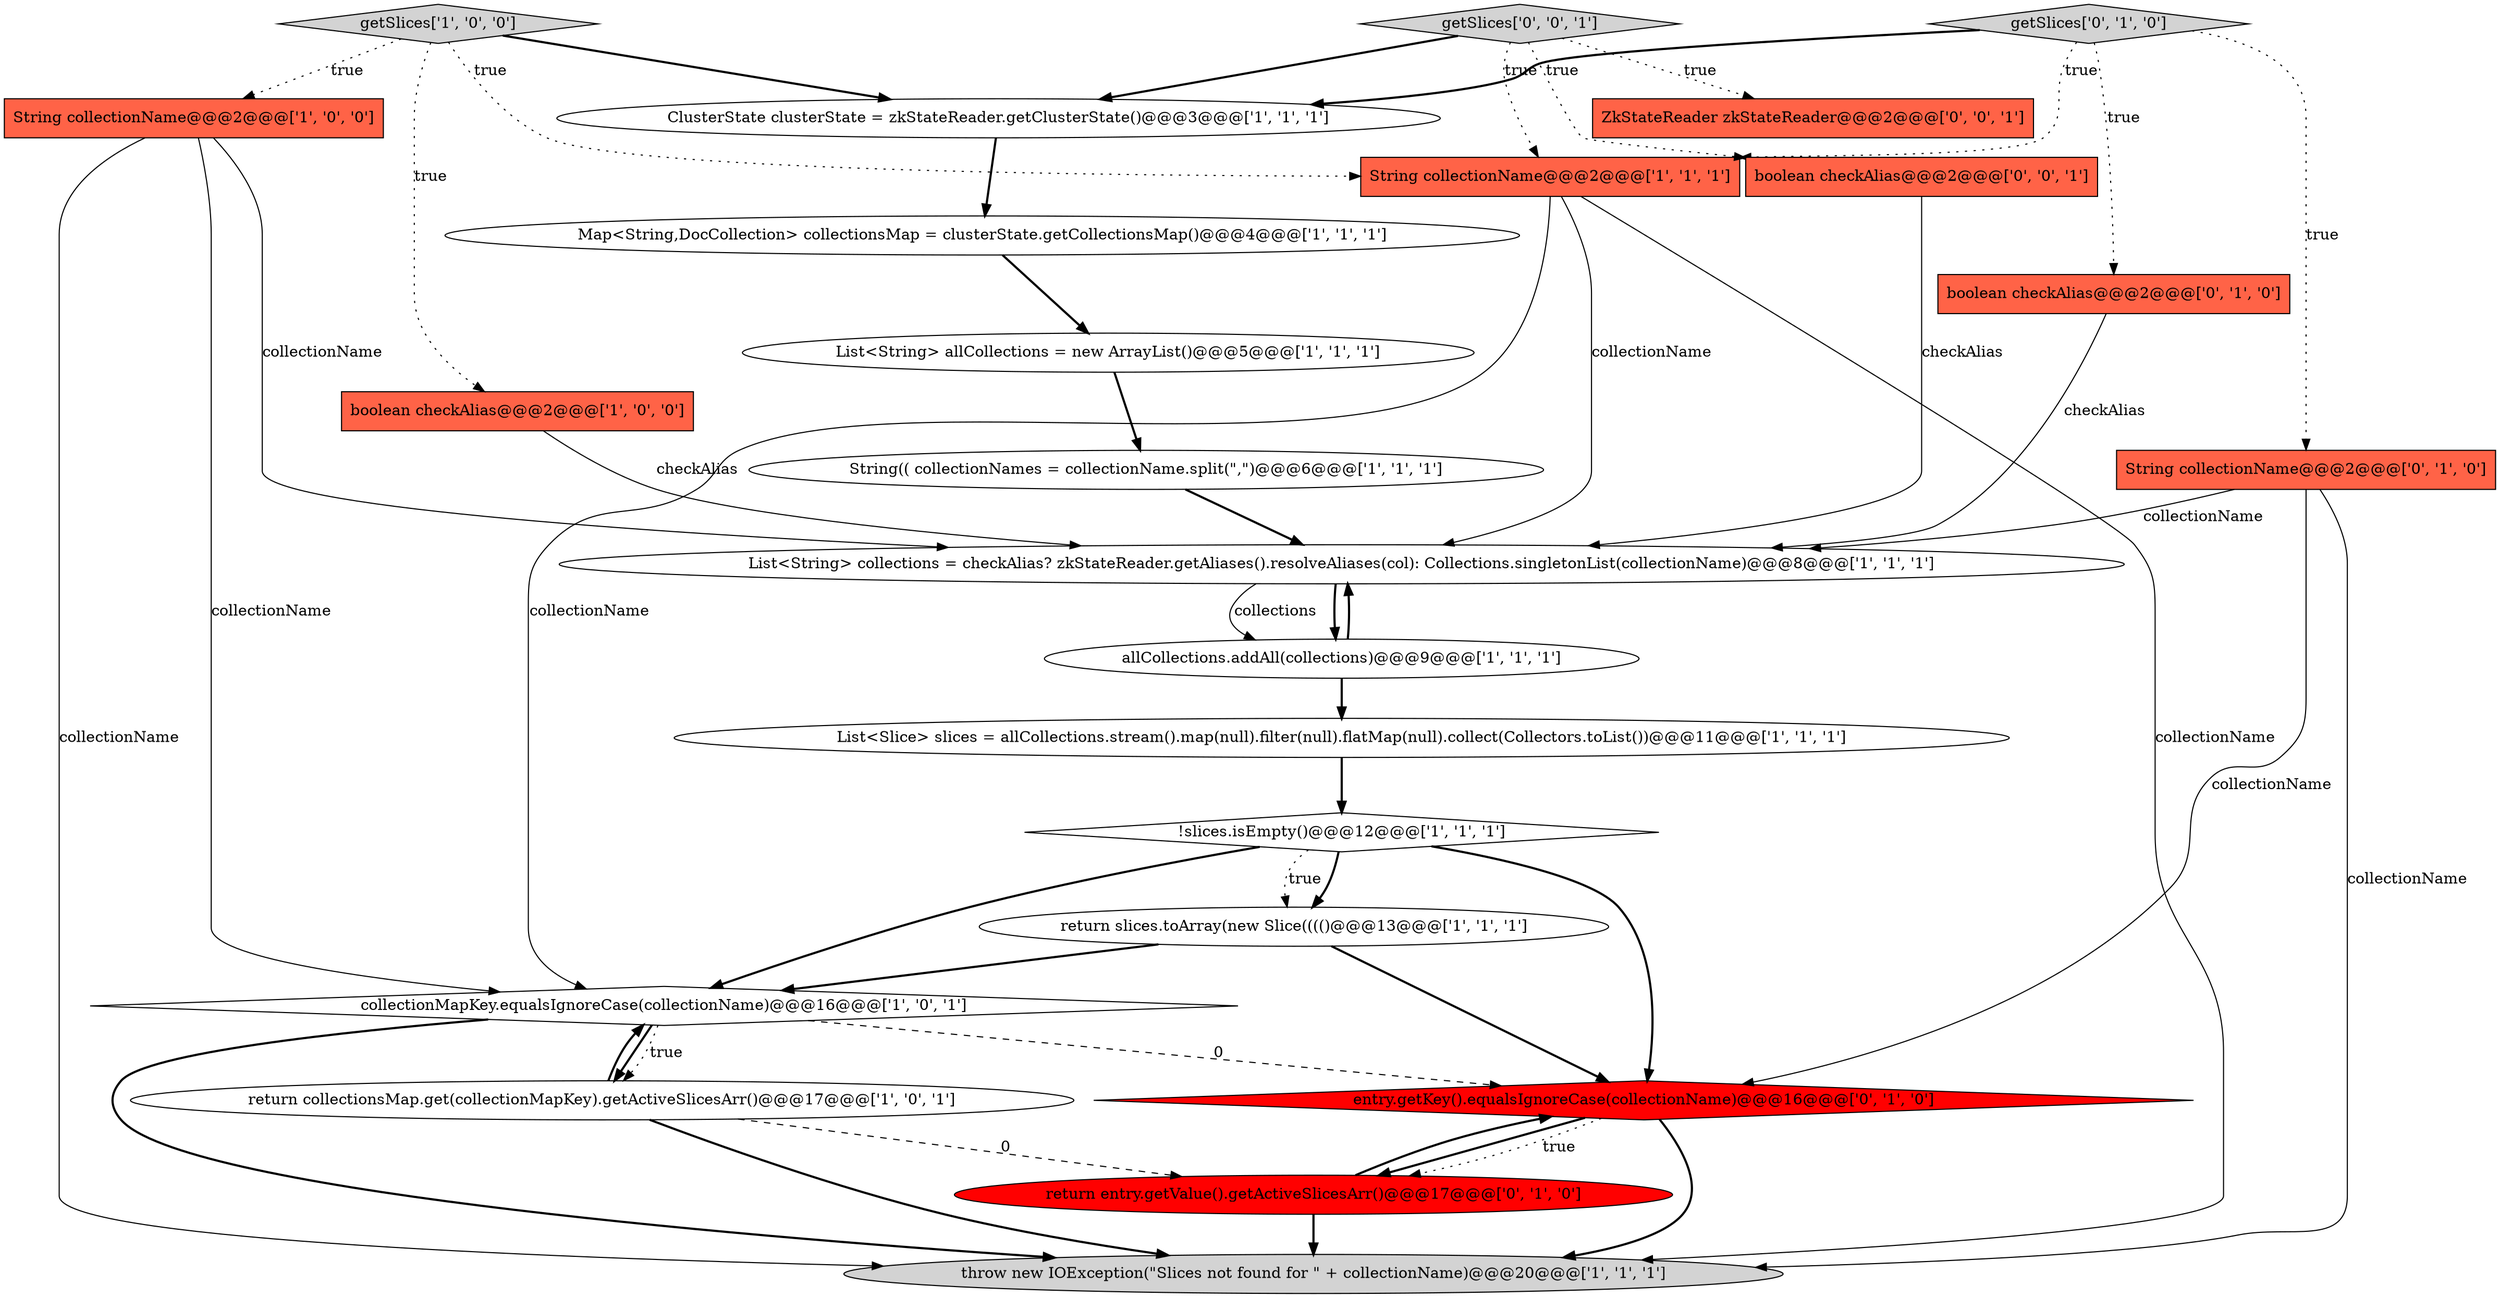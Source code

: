 digraph {
3 [style = filled, label = "String collectionName@@@2@@@['1', '0', '0']", fillcolor = tomato, shape = box image = "AAA0AAABBB1BBB"];
20 [style = filled, label = "entry.getKey().equalsIgnoreCase(collectionName)@@@16@@@['0', '1', '0']", fillcolor = red, shape = diamond image = "AAA1AAABBB2BBB"];
17 [style = filled, label = "return entry.getValue().getActiveSlicesArr()@@@17@@@['0', '1', '0']", fillcolor = red, shape = ellipse image = "AAA1AAABBB2BBB"];
1 [style = filled, label = "allCollections.addAll(collections)@@@9@@@['1', '1', '1']", fillcolor = white, shape = ellipse image = "AAA0AAABBB1BBB"];
23 [style = filled, label = "ZkStateReader zkStateReader@@@2@@@['0', '0', '1']", fillcolor = tomato, shape = box image = "AAA0AAABBB3BBB"];
11 [style = filled, label = "List<Slice> slices = allCollections.stream().map(null).filter(null).flatMap(null).collect(Collectors.toList())@@@11@@@['1', '1', '1']", fillcolor = white, shape = ellipse image = "AAA0AAABBB1BBB"];
9 [style = filled, label = "throw new IOException(\"Slices not found for \" + collectionName)@@@20@@@['1', '1', '1']", fillcolor = lightgray, shape = ellipse image = "AAA0AAABBB1BBB"];
14 [style = filled, label = "String(( collectionNames = collectionName.split(\",\")@@@6@@@['1', '1', '1']", fillcolor = white, shape = ellipse image = "AAA0AAABBB1BBB"];
0 [style = filled, label = "List<String> collections = checkAlias? zkStateReader.getAliases().resolveAliases(col): Collections.singletonList(collectionName)@@@8@@@['1', '1', '1']", fillcolor = white, shape = ellipse image = "AAA0AAABBB1BBB"];
6 [style = filled, label = "return collectionsMap.get(collectionMapKey).getActiveSlicesArr()@@@17@@@['1', '0', '1']", fillcolor = white, shape = ellipse image = "AAA0AAABBB1BBB"];
15 [style = filled, label = "String collectionName@@@2@@@['1', '1', '1']", fillcolor = tomato, shape = box image = "AAA0AAABBB1BBB"];
18 [style = filled, label = "getSlices['0', '1', '0']", fillcolor = lightgray, shape = diamond image = "AAA0AAABBB2BBB"];
8 [style = filled, label = "collectionMapKey.equalsIgnoreCase(collectionName)@@@16@@@['1', '0', '1']", fillcolor = white, shape = diamond image = "AAA0AAABBB1BBB"];
12 [style = filled, label = "return slices.toArray(new Slice(((()@@@13@@@['1', '1', '1']", fillcolor = white, shape = ellipse image = "AAA0AAABBB1BBB"];
13 [style = filled, label = "ClusterState clusterState = zkStateReader.getClusterState()@@@3@@@['1', '1', '1']", fillcolor = white, shape = ellipse image = "AAA0AAABBB1BBB"];
2 [style = filled, label = "getSlices['1', '0', '0']", fillcolor = lightgray, shape = diamond image = "AAA0AAABBB1BBB"];
5 [style = filled, label = "boolean checkAlias@@@2@@@['1', '0', '0']", fillcolor = tomato, shape = box image = "AAA0AAABBB1BBB"];
10 [style = filled, label = "List<String> allCollections = new ArrayList()@@@5@@@['1', '1', '1']", fillcolor = white, shape = ellipse image = "AAA0AAABBB1BBB"];
4 [style = filled, label = "Map<String,DocCollection> collectionsMap = clusterState.getCollectionsMap()@@@4@@@['1', '1', '1']", fillcolor = white, shape = ellipse image = "AAA0AAABBB1BBB"];
22 [style = filled, label = "boolean checkAlias@@@2@@@['0', '0', '1']", fillcolor = tomato, shape = box image = "AAA0AAABBB3BBB"];
7 [style = filled, label = "!slices.isEmpty()@@@12@@@['1', '1', '1']", fillcolor = white, shape = diamond image = "AAA0AAABBB1BBB"];
16 [style = filled, label = "boolean checkAlias@@@2@@@['0', '1', '0']", fillcolor = tomato, shape = box image = "AAA0AAABBB2BBB"];
19 [style = filled, label = "String collectionName@@@2@@@['0', '1', '0']", fillcolor = tomato, shape = box image = "AAA0AAABBB2BBB"];
21 [style = filled, label = "getSlices['0', '0', '1']", fillcolor = lightgray, shape = diamond image = "AAA0AAABBB3BBB"];
2->3 [style = dotted, label="true"];
4->10 [style = bold, label=""];
19->9 [style = solid, label="collectionName"];
19->0 [style = solid, label="collectionName"];
0->1 [style = solid, label="collections"];
20->17 [style = bold, label=""];
21->15 [style = dotted, label="true"];
10->14 [style = bold, label=""];
7->12 [style = bold, label=""];
20->9 [style = bold, label=""];
22->0 [style = solid, label="checkAlias"];
20->17 [style = dotted, label="true"];
18->16 [style = dotted, label="true"];
5->0 [style = solid, label="checkAlias"];
17->9 [style = bold, label=""];
8->20 [style = dashed, label="0"];
18->19 [style = dotted, label="true"];
18->15 [style = dotted, label="true"];
2->15 [style = dotted, label="true"];
12->20 [style = bold, label=""];
3->8 [style = solid, label="collectionName"];
21->22 [style = dotted, label="true"];
8->6 [style = bold, label=""];
6->17 [style = dashed, label="0"];
1->0 [style = bold, label=""];
7->20 [style = bold, label=""];
7->8 [style = bold, label=""];
1->11 [style = bold, label=""];
7->12 [style = dotted, label="true"];
2->13 [style = bold, label=""];
3->0 [style = solid, label="collectionName"];
19->20 [style = solid, label="collectionName"];
8->6 [style = dotted, label="true"];
14->0 [style = bold, label=""];
15->9 [style = solid, label="collectionName"];
12->8 [style = bold, label=""];
16->0 [style = solid, label="checkAlias"];
0->1 [style = bold, label=""];
21->23 [style = dotted, label="true"];
6->8 [style = bold, label=""];
8->9 [style = bold, label=""];
18->13 [style = bold, label=""];
6->9 [style = bold, label=""];
15->0 [style = solid, label="collectionName"];
3->9 [style = solid, label="collectionName"];
2->5 [style = dotted, label="true"];
11->7 [style = bold, label=""];
21->13 [style = bold, label=""];
17->20 [style = bold, label=""];
13->4 [style = bold, label=""];
15->8 [style = solid, label="collectionName"];
}
